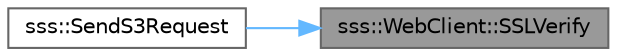 digraph "sss::WebClient::SSLVerify"
{
 // INTERACTIVE_SVG=YES
 // LATEX_PDF_SIZE
  bgcolor="transparent";
  edge [fontname=Helvetica,fontsize=10,labelfontname=Helvetica,labelfontsize=10];
  node [fontname=Helvetica,fontsize=10,shape=box,height=0.2,width=0.4];
  rankdir="RL";
  Node1 [id="Node000001",label="sss::WebClient::SSLVerify",height=0.2,width=0.4,color="gray40", fillcolor="grey60", style="filled", fontcolor="black",tooltip=" "];
  Node1 -> Node2 [id="edge1_Node000001_Node000002",dir="back",color="steelblue1",style="solid",tooltip=" "];
  Node2 [id="Node000002",label="sss::SendS3Request",height=0.2,width=0.4,color="grey40", fillcolor="white", style="filled",URL="$group__S3Client.html#gaba88d66bdabd9d5d15bc07a3ce387c50",tooltip="Send S3 request to endpoint."];
}

